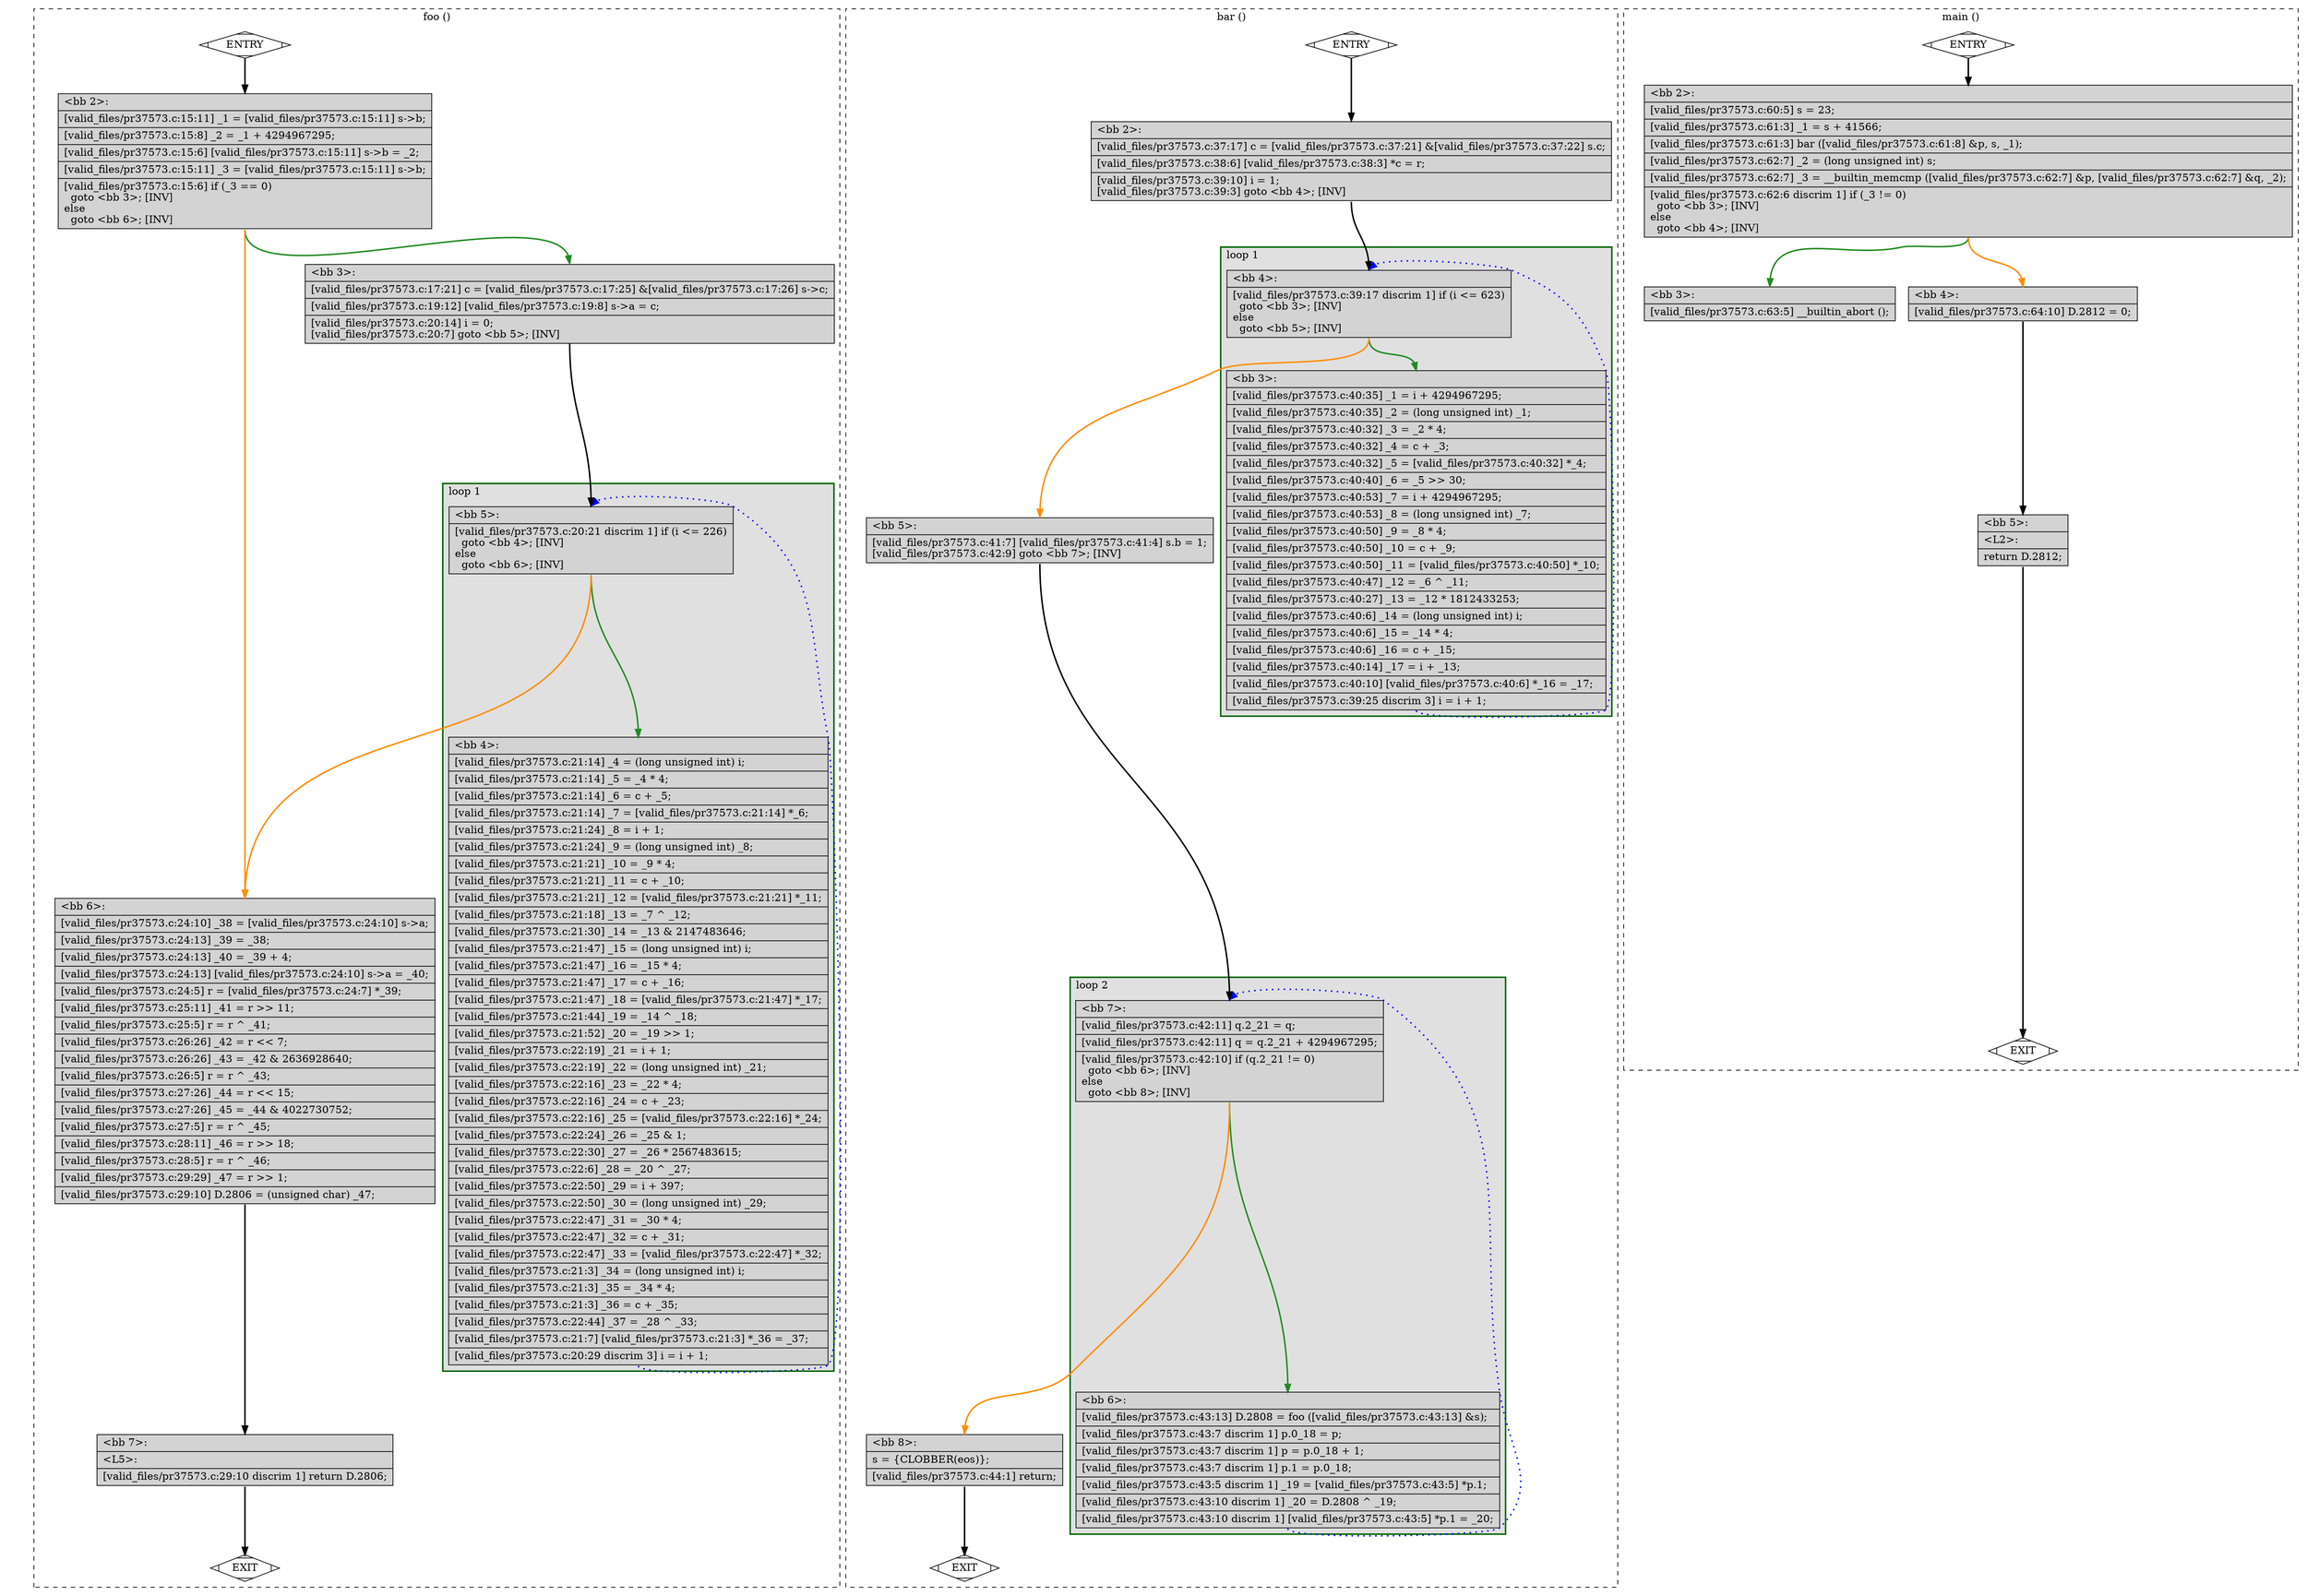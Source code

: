 digraph "a-pr37573.c.015t.cfg" {
overlap=false;
subgraph "cluster_foo" {
	style="dashed";
	color="black";
	label="foo ()";
	subgraph cluster_0_1 {
	style="filled";
	color="darkgreen";
	fillcolor="grey88";
	label="loop 1";
	labeljust=l;
	penwidth=2;
	fn_0_basic_block_5 [shape=record,style=filled,fillcolor=lightgrey,label="{\<bb\ 5\>:\l\
|[valid_files/pr37573.c:20:21\ discrim\ 1]\ if\ (i\ \<=\ 226)\l\
\ \ goto\ \<bb\ 4\>;\ [INV]\l\
else\l\
\ \ goto\ \<bb\ 6\>;\ [INV]\l\
}"];

	fn_0_basic_block_4 [shape=record,style=filled,fillcolor=lightgrey,label="{\<bb\ 4\>:\l\
|[valid_files/pr37573.c:21:14]\ _4\ =\ (long\ unsigned\ int)\ i;\l\
|[valid_files/pr37573.c:21:14]\ _5\ =\ _4\ *\ 4;\l\
|[valid_files/pr37573.c:21:14]\ _6\ =\ c\ +\ _5;\l\
|[valid_files/pr37573.c:21:14]\ _7\ =\ [valid_files/pr37573.c:21:14]\ *_6;\l\
|[valid_files/pr37573.c:21:24]\ _8\ =\ i\ +\ 1;\l\
|[valid_files/pr37573.c:21:24]\ _9\ =\ (long\ unsigned\ int)\ _8;\l\
|[valid_files/pr37573.c:21:21]\ _10\ =\ _9\ *\ 4;\l\
|[valid_files/pr37573.c:21:21]\ _11\ =\ c\ +\ _10;\l\
|[valid_files/pr37573.c:21:21]\ _12\ =\ [valid_files/pr37573.c:21:21]\ *_11;\l\
|[valid_files/pr37573.c:21:18]\ _13\ =\ _7\ ^\ _12;\l\
|[valid_files/pr37573.c:21:30]\ _14\ =\ _13\ &\ 2147483646;\l\
|[valid_files/pr37573.c:21:47]\ _15\ =\ (long\ unsigned\ int)\ i;\l\
|[valid_files/pr37573.c:21:47]\ _16\ =\ _15\ *\ 4;\l\
|[valid_files/pr37573.c:21:47]\ _17\ =\ c\ +\ _16;\l\
|[valid_files/pr37573.c:21:47]\ _18\ =\ [valid_files/pr37573.c:21:47]\ *_17;\l\
|[valid_files/pr37573.c:21:44]\ _19\ =\ _14\ ^\ _18;\l\
|[valid_files/pr37573.c:21:52]\ _20\ =\ _19\ \>\>\ 1;\l\
|[valid_files/pr37573.c:22:19]\ _21\ =\ i\ +\ 1;\l\
|[valid_files/pr37573.c:22:19]\ _22\ =\ (long\ unsigned\ int)\ _21;\l\
|[valid_files/pr37573.c:22:16]\ _23\ =\ _22\ *\ 4;\l\
|[valid_files/pr37573.c:22:16]\ _24\ =\ c\ +\ _23;\l\
|[valid_files/pr37573.c:22:16]\ _25\ =\ [valid_files/pr37573.c:22:16]\ *_24;\l\
|[valid_files/pr37573.c:22:24]\ _26\ =\ _25\ &\ 1;\l\
|[valid_files/pr37573.c:22:30]\ _27\ =\ _26\ *\ 2567483615;\l\
|[valid_files/pr37573.c:22:6]\ _28\ =\ _20\ ^\ _27;\l\
|[valid_files/pr37573.c:22:50]\ _29\ =\ i\ +\ 397;\l\
|[valid_files/pr37573.c:22:50]\ _30\ =\ (long\ unsigned\ int)\ _29;\l\
|[valid_files/pr37573.c:22:47]\ _31\ =\ _30\ *\ 4;\l\
|[valid_files/pr37573.c:22:47]\ _32\ =\ c\ +\ _31;\l\
|[valid_files/pr37573.c:22:47]\ _33\ =\ [valid_files/pr37573.c:22:47]\ *_32;\l\
|[valid_files/pr37573.c:21:3]\ _34\ =\ (long\ unsigned\ int)\ i;\l\
|[valid_files/pr37573.c:21:3]\ _35\ =\ _34\ *\ 4;\l\
|[valid_files/pr37573.c:21:3]\ _36\ =\ c\ +\ _35;\l\
|[valid_files/pr37573.c:22:44]\ _37\ =\ _28\ ^\ _33;\l\
|[valid_files/pr37573.c:21:7]\ [valid_files/pr37573.c:21:3]\ *_36\ =\ _37;\l\
|[valid_files/pr37573.c:20:29\ discrim\ 3]\ i\ =\ i\ +\ 1;\l\
}"];

	}
	fn_0_basic_block_0 [shape=Mdiamond,style=filled,fillcolor=white,label="ENTRY"];

	fn_0_basic_block_1 [shape=Mdiamond,style=filled,fillcolor=white,label="EXIT"];

	fn_0_basic_block_2 [shape=record,style=filled,fillcolor=lightgrey,label="{\<bb\ 2\>:\l\
|[valid_files/pr37573.c:15:11]\ _1\ =\ [valid_files/pr37573.c:15:11]\ s-\>b;\l\
|[valid_files/pr37573.c:15:8]\ _2\ =\ _1\ +\ 4294967295;\l\
|[valid_files/pr37573.c:15:6]\ [valid_files/pr37573.c:15:11]\ s-\>b\ =\ _2;\l\
|[valid_files/pr37573.c:15:11]\ _3\ =\ [valid_files/pr37573.c:15:11]\ s-\>b;\l\
|[valid_files/pr37573.c:15:6]\ if\ (_3\ ==\ 0)\l\
\ \ goto\ \<bb\ 3\>;\ [INV]\l\
else\l\
\ \ goto\ \<bb\ 6\>;\ [INV]\l\
}"];

	fn_0_basic_block_3 [shape=record,style=filled,fillcolor=lightgrey,label="{\<bb\ 3\>:\l\
|[valid_files/pr37573.c:17:21]\ c\ =\ [valid_files/pr37573.c:17:25]\ &[valid_files/pr37573.c:17:26]\ s-\>c;\l\
|[valid_files/pr37573.c:19:12]\ [valid_files/pr37573.c:19:8]\ s-\>a\ =\ c;\l\
|[valid_files/pr37573.c:20:14]\ i\ =\ 0;\l\
[valid_files/pr37573.c:20:7]\ goto\ \<bb\ 5\>;\ [INV]\l\
}"];

	fn_0_basic_block_6 [shape=record,style=filled,fillcolor=lightgrey,label="{\<bb\ 6\>:\l\
|[valid_files/pr37573.c:24:10]\ _38\ =\ [valid_files/pr37573.c:24:10]\ s-\>a;\l\
|[valid_files/pr37573.c:24:13]\ _39\ =\ _38;\l\
|[valid_files/pr37573.c:24:13]\ _40\ =\ _39\ +\ 4;\l\
|[valid_files/pr37573.c:24:13]\ [valid_files/pr37573.c:24:10]\ s-\>a\ =\ _40;\l\
|[valid_files/pr37573.c:24:5]\ r\ =\ [valid_files/pr37573.c:24:7]\ *_39;\l\
|[valid_files/pr37573.c:25:11]\ _41\ =\ r\ \>\>\ 11;\l\
|[valid_files/pr37573.c:25:5]\ r\ =\ r\ ^\ _41;\l\
|[valid_files/pr37573.c:26:26]\ _42\ =\ r\ \<\<\ 7;\l\
|[valid_files/pr37573.c:26:26]\ _43\ =\ _42\ &\ 2636928640;\l\
|[valid_files/pr37573.c:26:5]\ r\ =\ r\ ^\ _43;\l\
|[valid_files/pr37573.c:27:26]\ _44\ =\ r\ \<\<\ 15;\l\
|[valid_files/pr37573.c:27:26]\ _45\ =\ _44\ &\ 4022730752;\l\
|[valid_files/pr37573.c:27:5]\ r\ =\ r\ ^\ _45;\l\
|[valid_files/pr37573.c:28:11]\ _46\ =\ r\ \>\>\ 18;\l\
|[valid_files/pr37573.c:28:5]\ r\ =\ r\ ^\ _46;\l\
|[valid_files/pr37573.c:29:29]\ _47\ =\ r\ \>\>\ 1;\l\
|[valid_files/pr37573.c:29:10]\ D.2806\ =\ (unsigned\ char)\ _47;\l\
}"];

	fn_0_basic_block_7 [shape=record,style=filled,fillcolor=lightgrey,label="{\<bb\ 7\>:\l\
|\<L5\>:\l\
|[valid_files/pr37573.c:29:10\ discrim\ 1]\ return\ D.2806;\l\
}"];

	fn_0_basic_block_0:s -> fn_0_basic_block_2:n [style="solid,bold",color=black,weight=100,constraint=true];
	fn_0_basic_block_2:s -> fn_0_basic_block_3:n [style="solid,bold",color=forestgreen,weight=10,constraint=true];
	fn_0_basic_block_2:s -> fn_0_basic_block_6:n [style="solid,bold",color=darkorange,weight=10,constraint=true];
	fn_0_basic_block_3:s -> fn_0_basic_block_5:n [style="solid,bold",color=black,weight=100,constraint=true];
	fn_0_basic_block_4:s -> fn_0_basic_block_5:n [style="dotted,bold",color=blue,weight=10,constraint=false];
	fn_0_basic_block_5:s -> fn_0_basic_block_4:n [style="solid,bold",color=forestgreen,weight=10,constraint=true];
	fn_0_basic_block_5:s -> fn_0_basic_block_6:n [style="solid,bold",color=darkorange,weight=10,constraint=true];
	fn_0_basic_block_6:s -> fn_0_basic_block_7:n [style="solid,bold",color=black,weight=100,constraint=true];
	fn_0_basic_block_7:s -> fn_0_basic_block_1:n [style="solid,bold",color=black,weight=10,constraint=true];
	fn_0_basic_block_0:s -> fn_0_basic_block_1:n [style="invis",constraint=true];
}
subgraph "cluster_bar" {
	style="dashed";
	color="black";
	label="bar ()";
	subgraph cluster_1_2 {
	style="filled";
	color="darkgreen";
	fillcolor="grey88";
	label="loop 2";
	labeljust=l;
	penwidth=2;
	fn_1_basic_block_7 [shape=record,style=filled,fillcolor=lightgrey,label="{\<bb\ 7\>:\l\
|[valid_files/pr37573.c:42:11]\ q.2_21\ =\ q;\l\
|[valid_files/pr37573.c:42:11]\ q\ =\ q.2_21\ +\ 4294967295;\l\
|[valid_files/pr37573.c:42:10]\ if\ (q.2_21\ !=\ 0)\l\
\ \ goto\ \<bb\ 6\>;\ [INV]\l\
else\l\
\ \ goto\ \<bb\ 8\>;\ [INV]\l\
}"];

	fn_1_basic_block_6 [shape=record,style=filled,fillcolor=lightgrey,label="{\<bb\ 6\>:\l\
|[valid_files/pr37573.c:43:13]\ D.2808\ =\ foo\ ([valid_files/pr37573.c:43:13]\ &s);\l\
|[valid_files/pr37573.c:43:7\ discrim\ 1]\ p.0_18\ =\ p;\l\
|[valid_files/pr37573.c:43:7\ discrim\ 1]\ p\ =\ p.0_18\ +\ 1;\l\
|[valid_files/pr37573.c:43:7\ discrim\ 1]\ p.1\ =\ p.0_18;\l\
|[valid_files/pr37573.c:43:5\ discrim\ 1]\ _19\ =\ [valid_files/pr37573.c:43:5]\ *p.1;\l\
|[valid_files/pr37573.c:43:10\ discrim\ 1]\ _20\ =\ D.2808\ ^\ _19;\l\
|[valid_files/pr37573.c:43:10\ discrim\ 1]\ [valid_files/pr37573.c:43:5]\ *p.1\ =\ _20;\l\
}"];

	}
	subgraph cluster_1_1 {
	style="filled";
	color="darkgreen";
	fillcolor="grey88";
	label="loop 1";
	labeljust=l;
	penwidth=2;
	fn_1_basic_block_4 [shape=record,style=filled,fillcolor=lightgrey,label="{\<bb\ 4\>:\l\
|[valid_files/pr37573.c:39:17\ discrim\ 1]\ if\ (i\ \<=\ 623)\l\
\ \ goto\ \<bb\ 3\>;\ [INV]\l\
else\l\
\ \ goto\ \<bb\ 5\>;\ [INV]\l\
}"];

	fn_1_basic_block_3 [shape=record,style=filled,fillcolor=lightgrey,label="{\<bb\ 3\>:\l\
|[valid_files/pr37573.c:40:35]\ _1\ =\ i\ +\ 4294967295;\l\
|[valid_files/pr37573.c:40:35]\ _2\ =\ (long\ unsigned\ int)\ _1;\l\
|[valid_files/pr37573.c:40:32]\ _3\ =\ _2\ *\ 4;\l\
|[valid_files/pr37573.c:40:32]\ _4\ =\ c\ +\ _3;\l\
|[valid_files/pr37573.c:40:32]\ _5\ =\ [valid_files/pr37573.c:40:32]\ *_4;\l\
|[valid_files/pr37573.c:40:40]\ _6\ =\ _5\ \>\>\ 30;\l\
|[valid_files/pr37573.c:40:53]\ _7\ =\ i\ +\ 4294967295;\l\
|[valid_files/pr37573.c:40:53]\ _8\ =\ (long\ unsigned\ int)\ _7;\l\
|[valid_files/pr37573.c:40:50]\ _9\ =\ _8\ *\ 4;\l\
|[valid_files/pr37573.c:40:50]\ _10\ =\ c\ +\ _9;\l\
|[valid_files/pr37573.c:40:50]\ _11\ =\ [valid_files/pr37573.c:40:50]\ *_10;\l\
|[valid_files/pr37573.c:40:47]\ _12\ =\ _6\ ^\ _11;\l\
|[valid_files/pr37573.c:40:27]\ _13\ =\ _12\ *\ 1812433253;\l\
|[valid_files/pr37573.c:40:6]\ _14\ =\ (long\ unsigned\ int)\ i;\l\
|[valid_files/pr37573.c:40:6]\ _15\ =\ _14\ *\ 4;\l\
|[valid_files/pr37573.c:40:6]\ _16\ =\ c\ +\ _15;\l\
|[valid_files/pr37573.c:40:14]\ _17\ =\ i\ +\ _13;\l\
|[valid_files/pr37573.c:40:10]\ [valid_files/pr37573.c:40:6]\ *_16\ =\ _17;\l\
|[valid_files/pr37573.c:39:25\ discrim\ 3]\ i\ =\ i\ +\ 1;\l\
}"];

	}
	fn_1_basic_block_0 [shape=Mdiamond,style=filled,fillcolor=white,label="ENTRY"];

	fn_1_basic_block_1 [shape=Mdiamond,style=filled,fillcolor=white,label="EXIT"];

	fn_1_basic_block_2 [shape=record,style=filled,fillcolor=lightgrey,label="{\<bb\ 2\>:\l\
|[valid_files/pr37573.c:37:17]\ c\ =\ [valid_files/pr37573.c:37:21]\ &[valid_files/pr37573.c:37:22]\ s.c;\l\
|[valid_files/pr37573.c:38:6]\ [valid_files/pr37573.c:38:3]\ *c\ =\ r;\l\
|[valid_files/pr37573.c:39:10]\ i\ =\ 1;\l\
[valid_files/pr37573.c:39:3]\ goto\ \<bb\ 4\>;\ [INV]\l\
}"];

	fn_1_basic_block_5 [shape=record,style=filled,fillcolor=lightgrey,label="{\<bb\ 5\>:\l\
|[valid_files/pr37573.c:41:7]\ [valid_files/pr37573.c:41:4]\ s.b\ =\ 1;\l\
[valid_files/pr37573.c:42:9]\ goto\ \<bb\ 7\>;\ [INV]\l\
}"];

	fn_1_basic_block_8 [shape=record,style=filled,fillcolor=lightgrey,label="{\<bb\ 8\>:\l\
|s\ =\ \{CLOBBER(eos)\};\l\
|[valid_files/pr37573.c:44:1]\ return;\l\
}"];

	fn_1_basic_block_0:s -> fn_1_basic_block_2:n [style="solid,bold",color=black,weight=100,constraint=true];
	fn_1_basic_block_2:s -> fn_1_basic_block_4:n [style="solid,bold",color=black,weight=100,constraint=true];
	fn_1_basic_block_3:s -> fn_1_basic_block_4:n [style="dotted,bold",color=blue,weight=10,constraint=false];
	fn_1_basic_block_4:s -> fn_1_basic_block_3:n [style="solid,bold",color=forestgreen,weight=10,constraint=true];
	fn_1_basic_block_4:s -> fn_1_basic_block_5:n [style="solid,bold",color=darkorange,weight=10,constraint=true];
	fn_1_basic_block_5:s -> fn_1_basic_block_7:n [style="solid,bold",color=black,weight=100,constraint=true];
	fn_1_basic_block_6:s -> fn_1_basic_block_7:n [style="dotted,bold",color=blue,weight=10,constraint=false];
	fn_1_basic_block_7:s -> fn_1_basic_block_6:n [style="solid,bold",color=forestgreen,weight=10,constraint=true];
	fn_1_basic_block_7:s -> fn_1_basic_block_8:n [style="solid,bold",color=darkorange,weight=10,constraint=true];
	fn_1_basic_block_8:s -> fn_1_basic_block_1:n [style="solid,bold",color=black,weight=10,constraint=true];
	fn_1_basic_block_0:s -> fn_1_basic_block_1:n [style="invis",constraint=true];
}
subgraph "cluster_main" {
	style="dashed";
	color="black";
	label="main ()";
	fn_2_basic_block_0 [shape=Mdiamond,style=filled,fillcolor=white,label="ENTRY"];

	fn_2_basic_block_1 [shape=Mdiamond,style=filled,fillcolor=white,label="EXIT"];

	fn_2_basic_block_2 [shape=record,style=filled,fillcolor=lightgrey,label="{\<bb\ 2\>:\l\
|[valid_files/pr37573.c:60:5]\ s\ =\ 23;\l\
|[valid_files/pr37573.c:61:3]\ _1\ =\ s\ +\ 41566;\l\
|[valid_files/pr37573.c:61:3]\ bar\ ([valid_files/pr37573.c:61:8]\ &p,\ s,\ _1);\l\
|[valid_files/pr37573.c:62:7]\ _2\ =\ (long\ unsigned\ int)\ s;\l\
|[valid_files/pr37573.c:62:7]\ _3\ =\ __builtin_memcmp\ ([valid_files/pr37573.c:62:7]\ &p,\ [valid_files/pr37573.c:62:7]\ &q,\ _2);\l\
|[valid_files/pr37573.c:62:6\ discrim\ 1]\ if\ (_3\ !=\ 0)\l\
\ \ goto\ \<bb\ 3\>;\ [INV]\l\
else\l\
\ \ goto\ \<bb\ 4\>;\ [INV]\l\
}"];

	fn_2_basic_block_3 [shape=record,style=filled,fillcolor=lightgrey,label="{\<bb\ 3\>:\l\
|[valid_files/pr37573.c:63:5]\ __builtin_abort\ ();\l\
}"];

	fn_2_basic_block_4 [shape=record,style=filled,fillcolor=lightgrey,label="{\<bb\ 4\>:\l\
|[valid_files/pr37573.c:64:10]\ D.2812\ =\ 0;\l\
}"];

	fn_2_basic_block_5 [shape=record,style=filled,fillcolor=lightgrey,label="{\<bb\ 5\>:\l\
|\<L2\>:\l\
|return\ D.2812;\l\
}"];

	fn_2_basic_block_0:s -> fn_2_basic_block_2:n [style="solid,bold",color=black,weight=100,constraint=true];
	fn_2_basic_block_2:s -> fn_2_basic_block_3:n [style="solid,bold",color=forestgreen,weight=10,constraint=true];
	fn_2_basic_block_2:s -> fn_2_basic_block_4:n [style="solid,bold",color=darkorange,weight=10,constraint=true];
	fn_2_basic_block_4:s -> fn_2_basic_block_5:n [style="solid,bold",color=black,weight=100,constraint=true];
	fn_2_basic_block_5:s -> fn_2_basic_block_1:n [style="solid,bold",color=black,weight=10,constraint=true];
	fn_2_basic_block_0:s -> fn_2_basic_block_1:n [style="invis",constraint=true];
}
}
